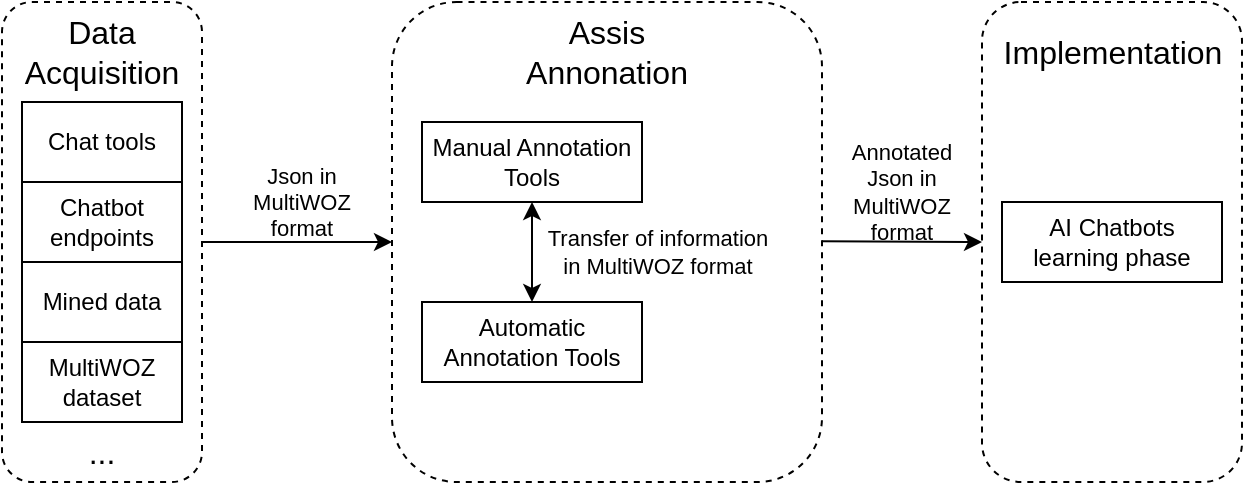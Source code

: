 <mxfile version="18.2.0" type="github">
  <diagram id="oAJdKiYyYe6bpVS6prKH" name="Page-1">
    <mxGraphModel dx="599" dy="303" grid="1" gridSize="10" guides="1" tooltips="1" connect="1" arrows="1" fold="1" page="1" pageScale="1" pageWidth="850" pageHeight="1100" math="0" shadow="0">
      <root>
        <mxCell id="0" />
        <mxCell id="1" parent="0" />
        <mxCell id="uoHW2_MDEuEodbXvVXq1-27" value="" style="rounded=1;whiteSpace=wrap;html=1;dashed=1;" vertex="1" parent="1">
          <mxGeometry x="720" y="30" width="130" height="240" as="geometry" />
        </mxCell>
        <mxCell id="uoHW2_MDEuEodbXvVXq1-7" value="" style="rounded=1;whiteSpace=wrap;html=1;dashed=1;" vertex="1" parent="1">
          <mxGeometry x="425" y="30" width="215" height="240" as="geometry" />
        </mxCell>
        <mxCell id="uoHW2_MDEuEodbXvVXq1-6" value="" style="rounded=1;whiteSpace=wrap;html=1;dashed=1;" vertex="1" parent="1">
          <mxGeometry x="230" y="30" width="100" height="240" as="geometry" />
        </mxCell>
        <mxCell id="uoHW2_MDEuEodbXvVXq1-1" value="Chat tools" style="rounded=0;whiteSpace=wrap;html=1;" vertex="1" parent="1">
          <mxGeometry x="240" y="80" width="80" height="40" as="geometry" />
        </mxCell>
        <mxCell id="uoHW2_MDEuEodbXvVXq1-2" value="Mined data" style="rounded=0;whiteSpace=wrap;html=1;" vertex="1" parent="1">
          <mxGeometry x="240" y="160" width="80" height="40" as="geometry" />
        </mxCell>
        <mxCell id="uoHW2_MDEuEodbXvVXq1-3" value="Chatbot endpoints" style="rounded=0;whiteSpace=wrap;html=1;" vertex="1" parent="1">
          <mxGeometry x="240" y="120" width="80" height="40" as="geometry" />
        </mxCell>
        <mxCell id="uoHW2_MDEuEodbXvVXq1-4" value="MultiWOZ dataset" style="rounded=0;whiteSpace=wrap;html=1;" vertex="1" parent="1">
          <mxGeometry x="240" y="200" width="80" height="40" as="geometry" />
        </mxCell>
        <mxCell id="uoHW2_MDEuEodbXvVXq1-5" value="Manual Annotation Tools" style="rounded=0;whiteSpace=wrap;html=1;" vertex="1" parent="1">
          <mxGeometry x="440" y="90" width="110" height="40" as="geometry" />
        </mxCell>
        <mxCell id="uoHW2_MDEuEodbXvVXq1-9" value="&lt;font style=&quot;font-size: 16px;&quot;&gt;...&lt;/font&gt;" style="text;html=1;strokeColor=none;fillColor=none;align=center;verticalAlign=middle;whiteSpace=wrap;rounded=0;dashed=1;fontSize=16;" vertex="1" parent="1">
          <mxGeometry x="250" y="240" width="60" height="30" as="geometry" />
        </mxCell>
        <mxCell id="uoHW2_MDEuEodbXvVXq1-10" value="&lt;font style=&quot;font-size: 16px;&quot;&gt;Data Acquisition&lt;/font&gt;" style="text;html=1;strokeColor=none;fillColor=none;align=center;verticalAlign=middle;whiteSpace=wrap;rounded=0;dashed=1;fontSize=16;" vertex="1" parent="1">
          <mxGeometry x="250" y="40" width="60" height="30" as="geometry" />
        </mxCell>
        <mxCell id="uoHW2_MDEuEodbXvVXq1-12" value="Assis Annonation" style="text;html=1;strokeColor=none;fillColor=none;align=center;verticalAlign=middle;whiteSpace=wrap;rounded=0;dashed=1;fontSize=16;" vertex="1" parent="1">
          <mxGeometry x="471.25" y="40" width="122.5" height="30" as="geometry" />
        </mxCell>
        <mxCell id="uoHW2_MDEuEodbXvVXq1-14" value="Automatic Annotation Tools" style="rounded=0;whiteSpace=wrap;html=1;" vertex="1" parent="1">
          <mxGeometry x="440" y="180" width="110" height="40" as="geometry" />
        </mxCell>
        <mxCell id="uoHW2_MDEuEodbXvVXq1-17" value="" style="endArrow=classic;html=1;rounded=0;fontSize=16;exitX=1;exitY=0.5;exitDx=0;exitDy=0;" edge="1" parent="1" source="uoHW2_MDEuEodbXvVXq1-6" target="uoHW2_MDEuEodbXvVXq1-7">
          <mxGeometry width="50" height="50" relative="1" as="geometry">
            <mxPoint x="400" y="180" as="sourcePoint" />
            <mxPoint x="450" y="130" as="targetPoint" />
          </mxGeometry>
        </mxCell>
        <mxCell id="uoHW2_MDEuEodbXvVXq1-18" value="Json in MultiWOZ format" style="text;html=1;strokeColor=none;fillColor=none;align=center;verticalAlign=middle;whiteSpace=wrap;rounded=0;dashed=1;fontSize=11;" vertex="1" parent="1">
          <mxGeometry x="350" y="115" width="60" height="30" as="geometry" />
        </mxCell>
        <mxCell id="uoHW2_MDEuEodbXvVXq1-19" value="" style="endArrow=classic;startArrow=classic;html=1;rounded=0;fontSize=11;entryX=0.5;entryY=1;entryDx=0;entryDy=0;" edge="1" parent="1" source="uoHW2_MDEuEodbXvVXq1-14" target="uoHW2_MDEuEodbXvVXq1-5">
          <mxGeometry width="50" height="50" relative="1" as="geometry">
            <mxPoint x="460" y="180" as="sourcePoint" />
            <mxPoint x="510" y="130" as="targetPoint" />
          </mxGeometry>
        </mxCell>
        <mxCell id="uoHW2_MDEuEodbXvVXq1-21" value="Transfer of information in MultiWOZ format" style="text;html=1;strokeColor=none;fillColor=none;align=center;verticalAlign=middle;whiteSpace=wrap;rounded=0;dashed=1;fontSize=11;" vertex="1" parent="1">
          <mxGeometry x="500" y="140" width="116.25" height="30" as="geometry" />
        </mxCell>
        <mxCell id="uoHW2_MDEuEodbXvVXq1-24" value="" style="endArrow=classic;html=1;rounded=0;fontSize=16;exitX=1;exitY=0.5;exitDx=0;exitDy=0;entryX=0;entryY=0.5;entryDx=0;entryDy=0;" edge="1" parent="1" target="uoHW2_MDEuEodbXvVXq1-27">
          <mxGeometry width="50" height="50" relative="1" as="geometry">
            <mxPoint x="640" y="149.66" as="sourcePoint" />
            <mxPoint x="680" y="150" as="targetPoint" />
          </mxGeometry>
        </mxCell>
        <mxCell id="uoHW2_MDEuEodbXvVXq1-28" value="AI Chatbots learning phase" style="rounded=0;whiteSpace=wrap;html=1;" vertex="1" parent="1">
          <mxGeometry x="730" y="130" width="110" height="40" as="geometry" />
        </mxCell>
        <mxCell id="uoHW2_MDEuEodbXvVXq1-30" value="Implementation" style="text;html=1;strokeColor=none;fillColor=none;align=center;verticalAlign=middle;whiteSpace=wrap;rounded=0;dashed=1;fontSize=16;" vertex="1" parent="1">
          <mxGeometry x="723.75" y="40" width="122.5" height="30" as="geometry" />
        </mxCell>
        <mxCell id="uoHW2_MDEuEodbXvVXq1-33" value="Annotated Json in MultiWOZ format" style="text;html=1;strokeColor=none;fillColor=none;align=center;verticalAlign=middle;whiteSpace=wrap;rounded=0;dashed=1;fontSize=11;" vertex="1" parent="1">
          <mxGeometry x="650" y="110" width="60" height="30" as="geometry" />
        </mxCell>
      </root>
    </mxGraphModel>
  </diagram>
</mxfile>

